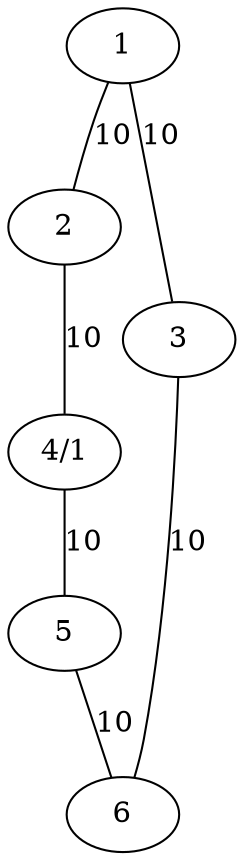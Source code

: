 graph G {
  4 [label="4/1"];
  edge [label=10];
  1 -- 2;
  1 -- 3;
  2 -- 4;
  3 -- 6;
  4 -- 5;
  5 -- 6;
}
